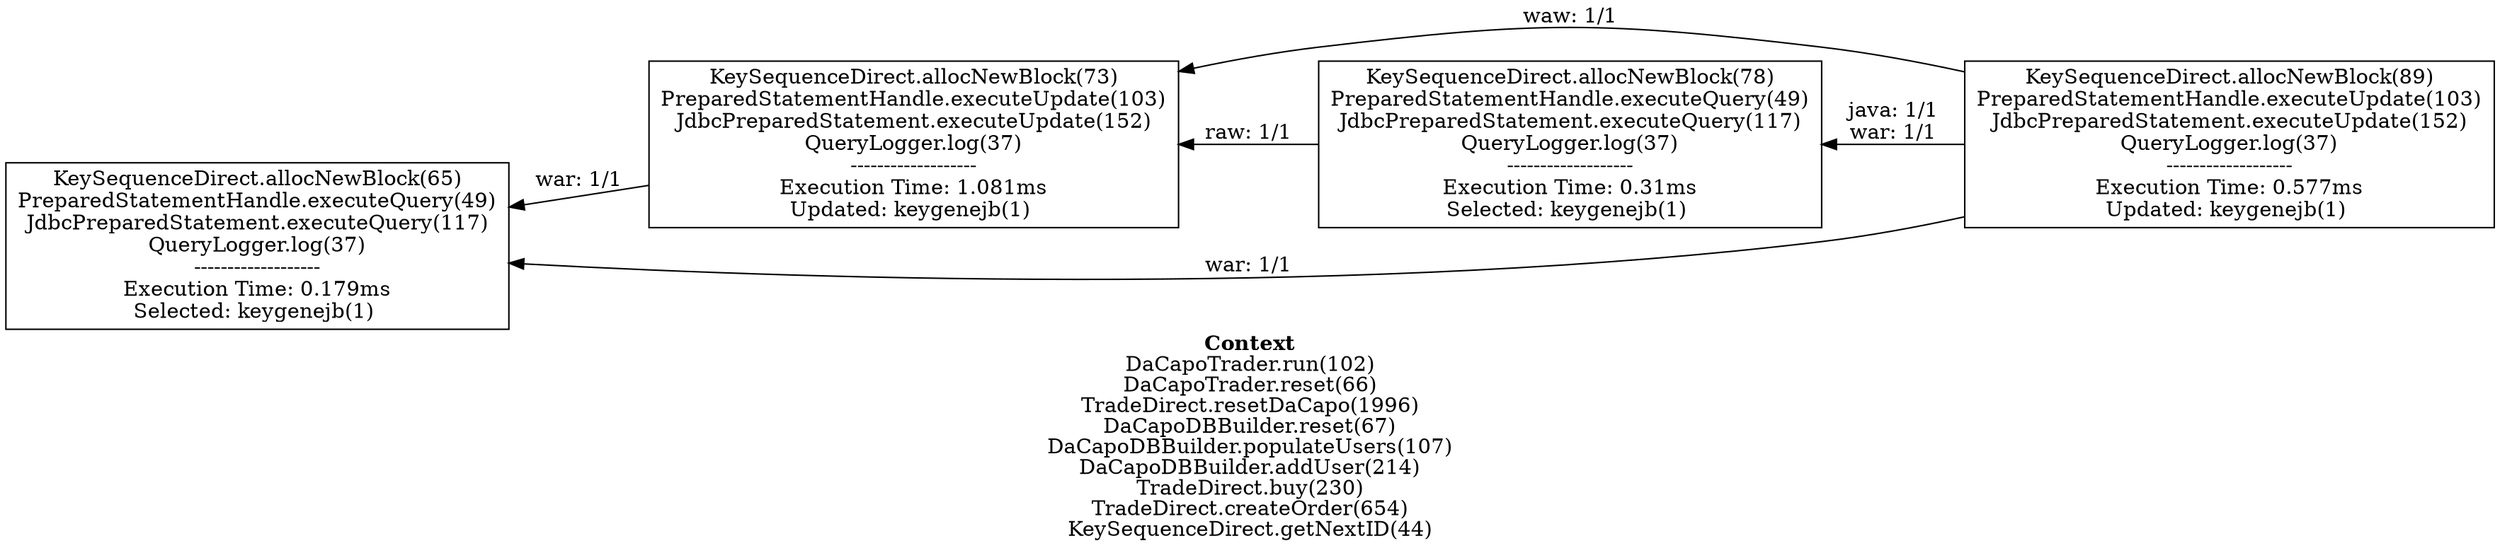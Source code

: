 digraph 1306780088 { 
label=<<font face="Times-Bold">Context</font><br/>DaCapoTrader.run(102)<br/>DaCapoTrader.reset(66)<br/>TradeDirect.resetDaCapo(1996)<br/>DaCapoDBBuilder.reset(67)<br/>DaCapoDBBuilder.populateUsers(107)<br/>DaCapoDBBuilder.addUser(214)<br/>TradeDirect.buy(230)<br/>TradeDirect.createOrder(654)<br/>KeySequenceDirect.getNextID(44)>;rankdir=RL;
1 [label="KeySequenceDirect.allocNewBlock(73)\nPreparedStatementHandle.executeUpdate(103)\nJdbcPreparedStatement.executeUpdate(152)\nQueryLogger.log(37)\n-------------------\nExecution Time: 1.081ms\nUpdated: keygenejb(1) \n", shape=box];
2 [label="KeySequenceDirect.allocNewBlock(78)\nPreparedStatementHandle.executeQuery(49)\nJdbcPreparedStatement.executeQuery(117)\nQueryLogger.log(37)\n-------------------\nExecution Time: 0.31ms\nSelected: keygenejb(1) \n", shape=box];
3 [label="KeySequenceDirect.allocNewBlock(65)\nPreparedStatementHandle.executeQuery(49)\nJdbcPreparedStatement.executeQuery(117)\nQueryLogger.log(37)\n-------------------\nExecution Time: 0.179ms\nSelected: keygenejb(1) \n", shape=box];
4 [label="KeySequenceDirect.allocNewBlock(89)\nPreparedStatementHandle.executeUpdate(103)\nJdbcPreparedStatement.executeUpdate(152)\nQueryLogger.log(37)\n-------------------\nExecution Time: 0.577ms\nUpdated: keygenejb(1) \n", shape=box];
1 -> 3 [label="war: 1/1\n"];
2 -> 1 [label="raw: 1/1\n"];
4 -> 1 [label="waw: 1/1\n"];
4 -> 2 [label="java: 1/1\nwar: 1/1\n"];
4 -> 3 [label="war: 1/1\n"];
}


